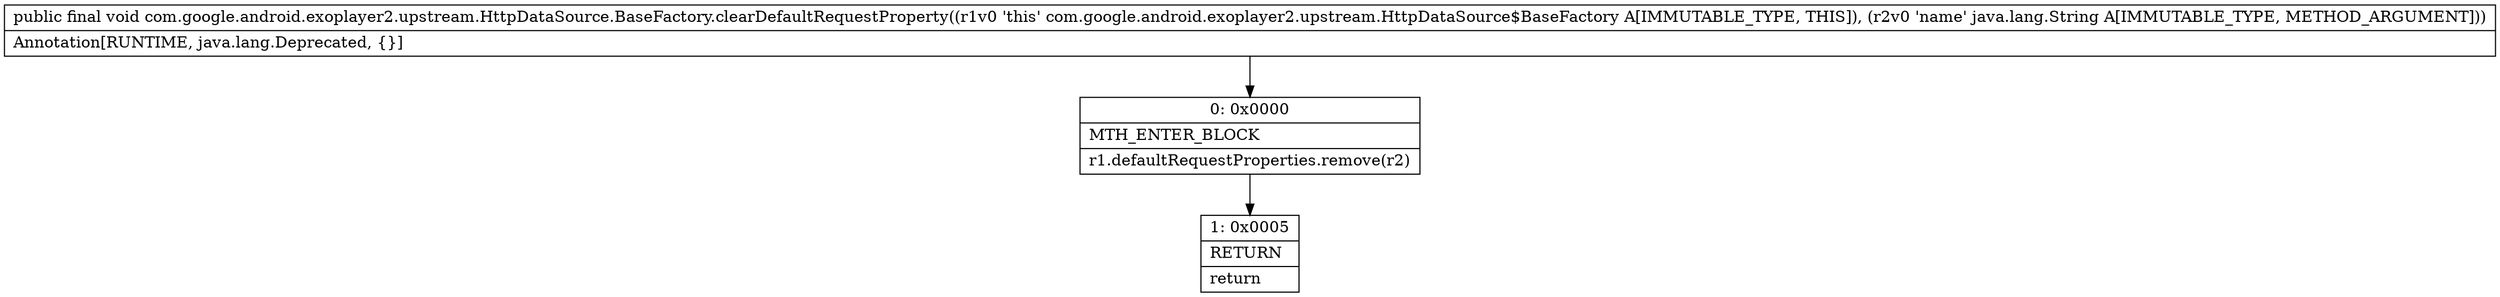 digraph "CFG forcom.google.android.exoplayer2.upstream.HttpDataSource.BaseFactory.clearDefaultRequestProperty(Ljava\/lang\/String;)V" {
Node_0 [shape=record,label="{0\:\ 0x0000|MTH_ENTER_BLOCK\l|r1.defaultRequestProperties.remove(r2)\l}"];
Node_1 [shape=record,label="{1\:\ 0x0005|RETURN\l|return\l}"];
MethodNode[shape=record,label="{public final void com.google.android.exoplayer2.upstream.HttpDataSource.BaseFactory.clearDefaultRequestProperty((r1v0 'this' com.google.android.exoplayer2.upstream.HttpDataSource$BaseFactory A[IMMUTABLE_TYPE, THIS]), (r2v0 'name' java.lang.String A[IMMUTABLE_TYPE, METHOD_ARGUMENT]))  | Annotation[RUNTIME, java.lang.Deprecated, \{\}]\l}"];
MethodNode -> Node_0;
Node_0 -> Node_1;
}

